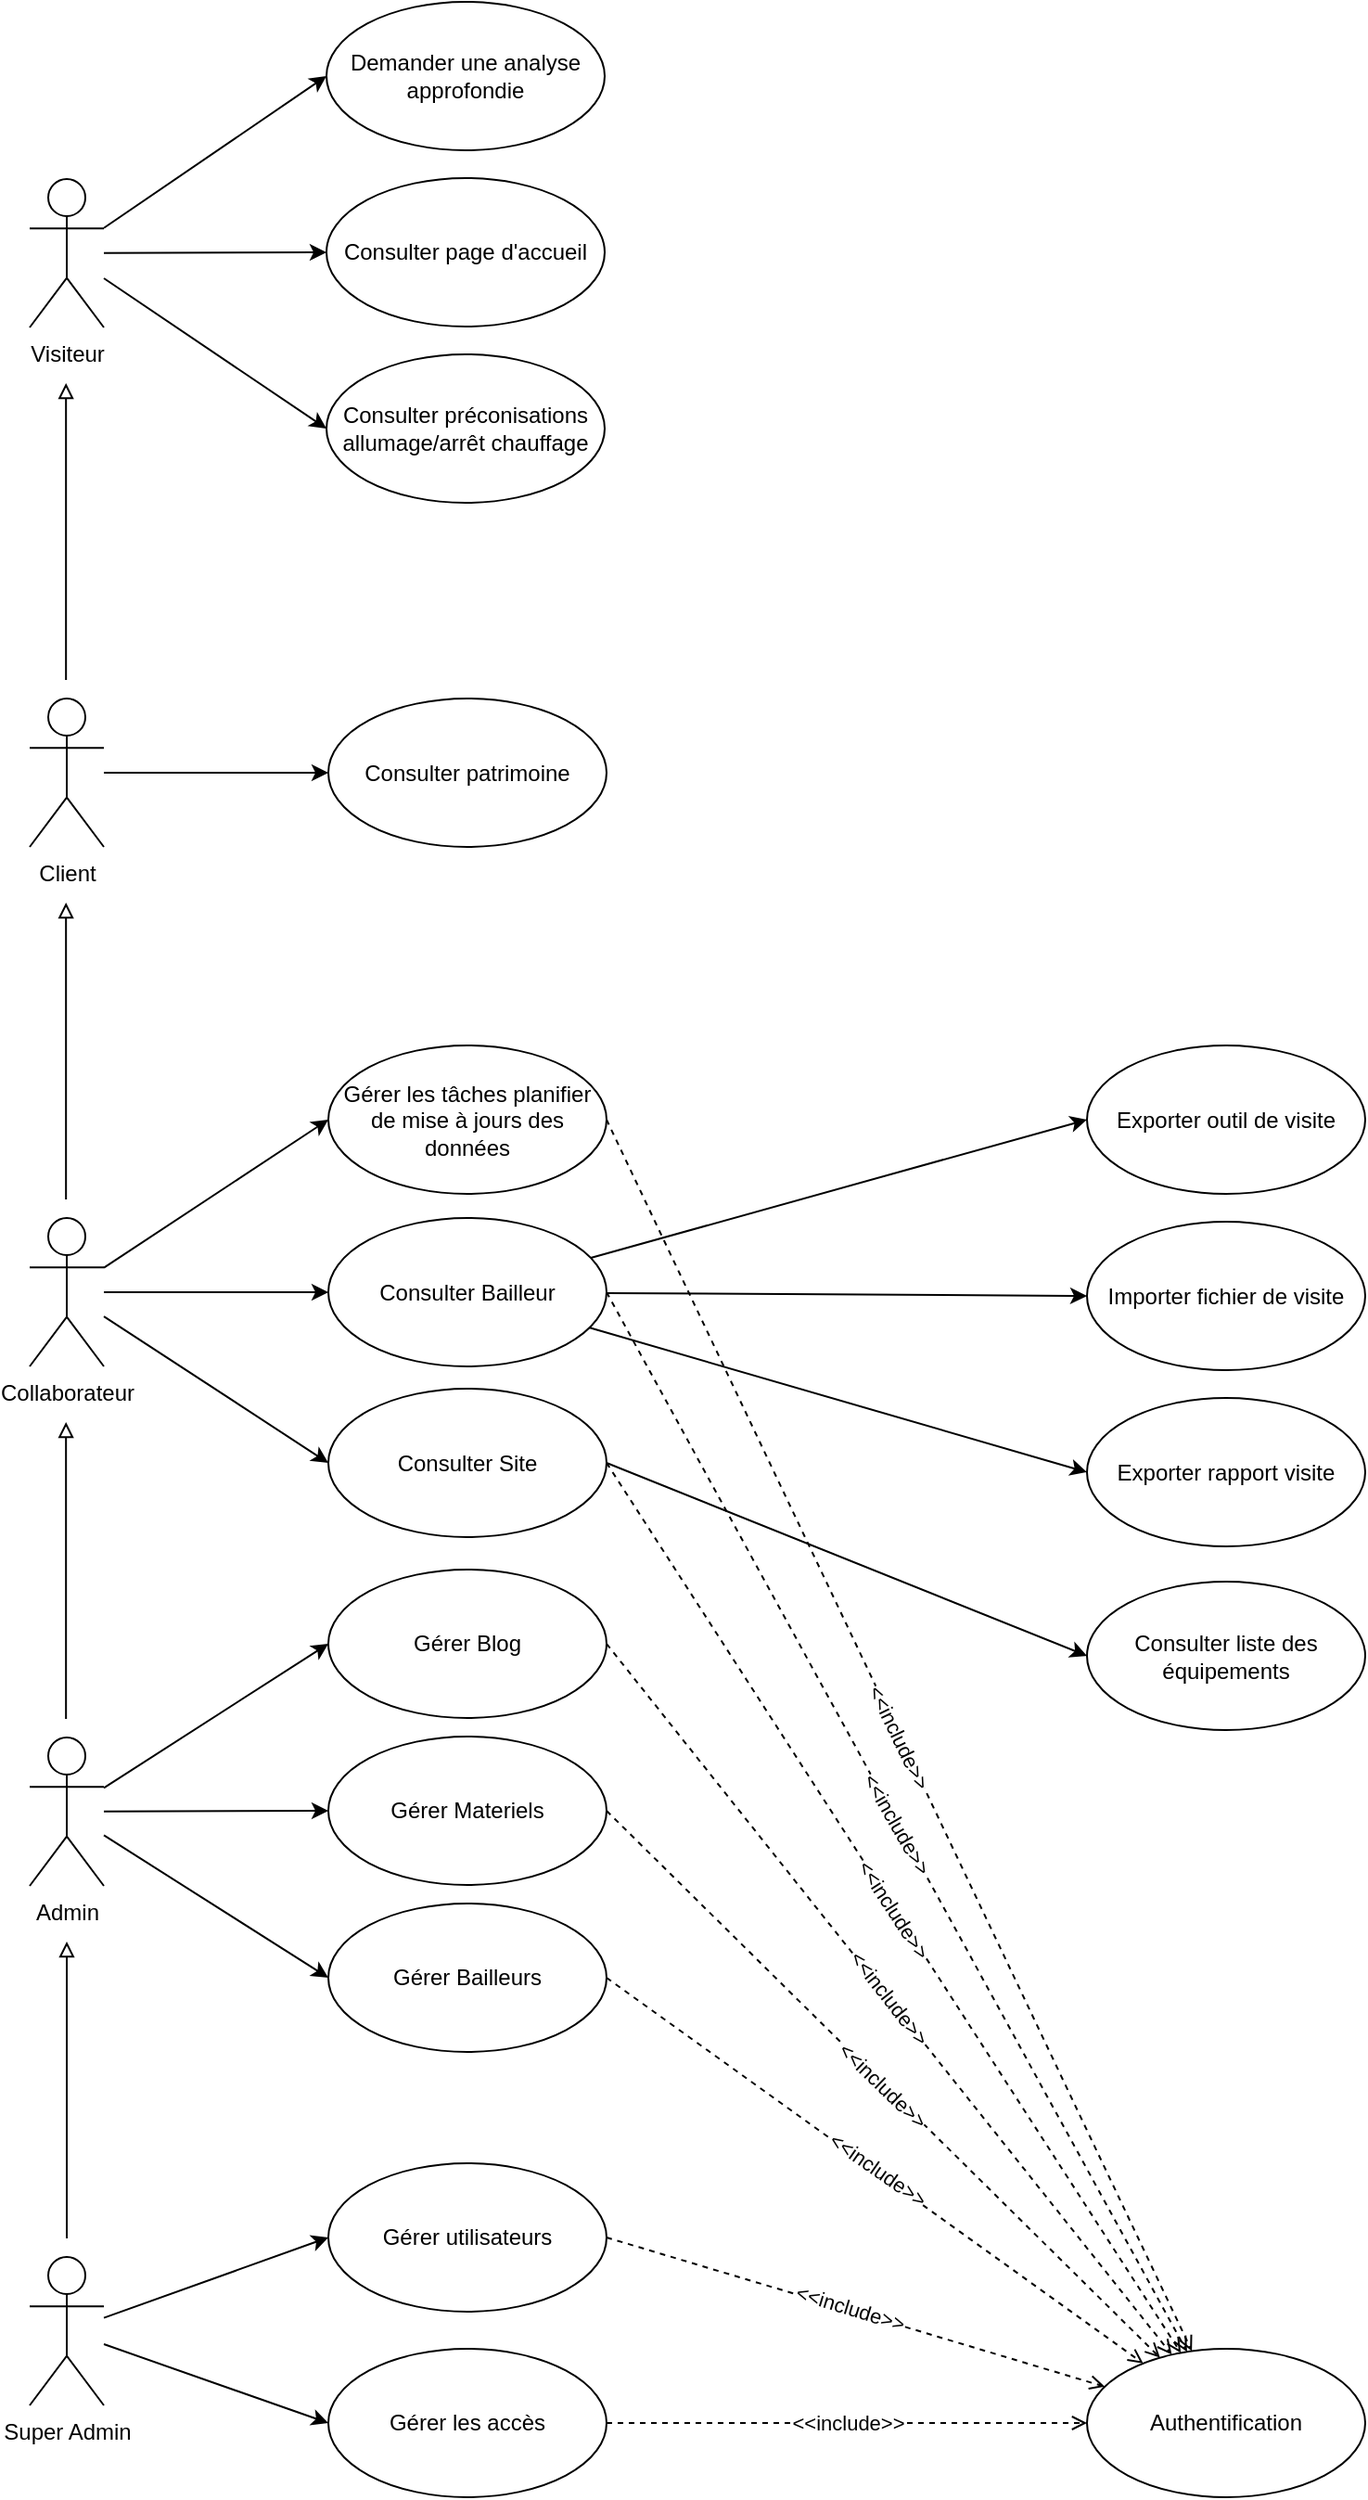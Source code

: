 <mxfile version="24.7.7">
  <diagram name="Page-1" id="UkuJcM3pljA8nV-5dZbl">
    <mxGraphModel dx="1434" dy="1953" grid="1" gridSize="10" guides="1" tooltips="1" connect="1" arrows="1" fold="1" page="1" pageScale="1" pageWidth="827" pageHeight="1169" math="0" shadow="0">
      <root>
        <mxCell id="0" />
        <mxCell id="1" parent="0" />
        <mxCell id="L1_0BYCu7gVLp57IwC8j-4" style="rounded=0;orthogonalLoop=1;jettySize=auto;html=1;entryX=0;entryY=0.5;entryDx=0;entryDy=0;" parent="1" source="bM4iR_tVpDUXSTGg7Oxy-1" target="gfJM4c03IJpgwYlzWMbe-9" edge="1">
          <mxGeometry relative="1" as="geometry" />
        </mxCell>
        <mxCell id="L1_0BYCu7gVLp57IwC8j-5" style="rounded=0;orthogonalLoop=1;jettySize=auto;html=1;entryX=0;entryY=0.5;entryDx=0;entryDy=0;" parent="1" source="bM4iR_tVpDUXSTGg7Oxy-1" target="gfJM4c03IJpgwYlzWMbe-10" edge="1">
          <mxGeometry relative="1" as="geometry" />
        </mxCell>
        <mxCell id="bM4iR_tVpDUXSTGg7Oxy-1" value="Super Admin" style="shape=umlActor;verticalLabelPosition=bottom;verticalAlign=top;html=1;aspect=fixed;" parent="1" vertex="1">
          <mxGeometry x="80" y="1015.5" width="40" height="80" as="geometry" />
        </mxCell>
        <mxCell id="L1_0BYCu7gVLp57IwC8j-12" style="rounded=0;orthogonalLoop=1;jettySize=auto;html=1;entryX=0;entryY=0.5;entryDx=0;entryDy=0;" parent="1" source="bM4iR_tVpDUXSTGg7Oxy-2" target="gfJM4c03IJpgwYlzWMbe-11" edge="1">
          <mxGeometry relative="1" as="geometry" />
        </mxCell>
        <mxCell id="L1_0BYCu7gVLp57IwC8j-13" style="rounded=0;orthogonalLoop=1;jettySize=auto;html=1;entryX=0;entryY=0.5;entryDx=0;entryDy=0;" parent="1" source="bM4iR_tVpDUXSTGg7Oxy-2" target="gfJM4c03IJpgwYlzWMbe-8" edge="1">
          <mxGeometry relative="1" as="geometry" />
        </mxCell>
        <mxCell id="L1_0BYCu7gVLp57IwC8j-14" style="rounded=0;orthogonalLoop=1;jettySize=auto;html=1;entryX=0;entryY=0.5;entryDx=0;entryDy=0;" parent="1" source="bM4iR_tVpDUXSTGg7Oxy-2" target="L1_0BYCu7gVLp57IwC8j-10" edge="1">
          <mxGeometry relative="1" as="geometry" />
        </mxCell>
        <mxCell id="bM4iR_tVpDUXSTGg7Oxy-2" value="Admin" style="shape=umlActor;verticalLabelPosition=bottom;verticalAlign=top;html=1;aspect=fixed;" parent="1" vertex="1">
          <mxGeometry x="80" y="735.5" width="40" height="80" as="geometry" />
        </mxCell>
        <mxCell id="L1_0BYCu7gVLp57IwC8j-15" style="rounded=0;orthogonalLoop=1;jettySize=auto;html=1;entryX=0;entryY=0.5;entryDx=0;entryDy=0;" parent="1" source="bM4iR_tVpDUXSTGg7Oxy-3" target="gfJM4c03IJpgwYlzWMbe-7" edge="1">
          <mxGeometry relative="1" as="geometry" />
        </mxCell>
        <mxCell id="L1_0BYCu7gVLp57IwC8j-16" style="rounded=0;orthogonalLoop=1;jettySize=auto;html=1;entryX=0;entryY=0.5;entryDx=0;entryDy=0;" parent="1" source="bM4iR_tVpDUXSTGg7Oxy-3" target="gfJM4c03IJpgwYlzWMbe-14" edge="1">
          <mxGeometry relative="1" as="geometry" />
        </mxCell>
        <mxCell id="L1_0BYCu7gVLp57IwC8j-21" style="rounded=0;orthogonalLoop=1;jettySize=auto;html=1;entryX=0;entryY=0.5;entryDx=0;entryDy=0;" parent="1" source="bM4iR_tVpDUXSTGg7Oxy-3" target="L1_0BYCu7gVLp57IwC8j-20" edge="1">
          <mxGeometry relative="1" as="geometry" />
        </mxCell>
        <mxCell id="bM4iR_tVpDUXSTGg7Oxy-3" value="Collaborateur&lt;div&gt;&lt;br&gt;&lt;/div&gt;" style="shape=umlActor;verticalLabelPosition=bottom;verticalAlign=top;html=1;aspect=fixed;" parent="1" vertex="1">
          <mxGeometry x="80" y="455.5" width="40" height="80" as="geometry" />
        </mxCell>
        <mxCell id="L1_0BYCu7gVLp57IwC8j-22" style="rounded=0;orthogonalLoop=1;jettySize=auto;html=1;entryX=0;entryY=0.5;entryDx=0;entryDy=0;" parent="1" source="bM4iR_tVpDUXSTGg7Oxy-4" target="gfJM4c03IJpgwYlzWMbe-27" edge="1">
          <mxGeometry relative="1" as="geometry" />
        </mxCell>
        <mxCell id="bM4iR_tVpDUXSTGg7Oxy-4" value="&lt;div&gt;Client&lt;/div&gt;" style="shape=umlActor;verticalLabelPosition=bottom;verticalAlign=top;html=1;aspect=fixed;" parent="1" vertex="1">
          <mxGeometry x="80" y="175.5" width="40" height="80" as="geometry" />
        </mxCell>
        <mxCell id="L1_0BYCu7gVLp57IwC8j-23" style="rounded=0;orthogonalLoop=1;jettySize=auto;html=1;entryX=0;entryY=0.5;entryDx=0;entryDy=0;" parent="1" source="bM4iR_tVpDUXSTGg7Oxy-5" target="gfJM4c03IJpgwYlzWMbe-1" edge="1">
          <mxGeometry relative="1" as="geometry" />
        </mxCell>
        <mxCell id="L1_0BYCu7gVLp57IwC8j-24" style="rounded=0;orthogonalLoop=1;jettySize=auto;html=1;entryX=0;entryY=0.5;entryDx=0;entryDy=0;" parent="1" source="bM4iR_tVpDUXSTGg7Oxy-5" target="gfJM4c03IJpgwYlzWMbe-5" edge="1">
          <mxGeometry relative="1" as="geometry" />
        </mxCell>
        <mxCell id="L1_0BYCu7gVLp57IwC8j-25" style="rounded=0;orthogonalLoop=1;jettySize=auto;html=1;entryX=0;entryY=0.5;entryDx=0;entryDy=0;" parent="1" source="bM4iR_tVpDUXSTGg7Oxy-5" target="gfJM4c03IJpgwYlzWMbe-6" edge="1">
          <mxGeometry relative="1" as="geometry" />
        </mxCell>
        <mxCell id="bM4iR_tVpDUXSTGg7Oxy-5" value="&lt;div&gt;Visiteur&lt;/div&gt;" style="shape=umlActor;verticalLabelPosition=bottom;verticalAlign=top;html=1;aspect=fixed;" parent="1" vertex="1">
          <mxGeometry x="80" y="-104.5" width="40" height="80" as="geometry" />
        </mxCell>
        <mxCell id="L1_0BYCu7gVLp57IwC8j-26" style="rounded=0;orthogonalLoop=1;jettySize=auto;html=1;entryX=0;entryY=0.5;entryDx=0;entryDy=0;" parent="1" source="gfJM4c03IJpgwYlzWMbe-7" target="gfJM4c03IJpgwYlzWMbe-12" edge="1">
          <mxGeometry relative="1" as="geometry" />
        </mxCell>
        <mxCell id="L1_0BYCu7gVLp57IwC8j-27" style="rounded=0;orthogonalLoop=1;jettySize=auto;html=1;entryX=0;entryY=0.5;entryDx=0;entryDy=0;" parent="1" source="gfJM4c03IJpgwYlzWMbe-7" target="gfJM4c03IJpgwYlzWMbe-13" edge="1">
          <mxGeometry relative="1" as="geometry" />
        </mxCell>
        <mxCell id="L1_0BYCu7gVLp57IwC8j-29" style="rounded=0;orthogonalLoop=1;jettySize=auto;html=1;entryX=0;entryY=0.5;entryDx=0;entryDy=0;exitX=1;exitY=0.5;exitDx=0;exitDy=0;" parent="1" source="gfJM4c03IJpgwYlzWMbe-14" target="gfJM4c03IJpgwYlzWMbe-16" edge="1">
          <mxGeometry relative="1" as="geometry" />
        </mxCell>
        <mxCell id="L1_0BYCu7gVLp57IwC8j-46" style="rounded=0;orthogonalLoop=1;jettySize=auto;html=1;entryX=0;entryY=0.5;entryDx=0;entryDy=0;" parent="1" source="gfJM4c03IJpgwYlzWMbe-7" target="gfJM4c03IJpgwYlzWMbe-15" edge="1">
          <mxGeometry relative="1" as="geometry" />
        </mxCell>
        <mxCell id="L1_0BYCu7gVLp57IwC8j-54" style="rounded=0;orthogonalLoop=1;jettySize=auto;html=1;dashed=1;endArrow=open;endFill=0;exitX=1;exitY=0.5;exitDx=0;exitDy=0;" parent="1" source="gfJM4c03IJpgwYlzWMbe-7" target="L1_0BYCu7gVLp57IwC8j-47" edge="1">
          <mxGeometry relative="1" as="geometry" />
        </mxCell>
        <mxCell id="L1_0BYCu7gVLp57IwC8j-62" value="&amp;lt;&amp;lt;include&amp;gt;&amp;gt;" style="edgeLabel;html=1;align=center;verticalAlign=middle;resizable=0;points=[];rotation=60;" parent="L1_0BYCu7gVLp57IwC8j-54" vertex="1" connectable="0">
          <mxGeometry relative="1" as="geometry">
            <mxPoint y="1" as="offset" />
          </mxGeometry>
        </mxCell>
        <mxCell id="gfJM4c03IJpgwYlzWMbe-7" value="Consulter Bailleur" style="ellipse;whiteSpace=wrap;html=1;" parent="1" vertex="1">
          <mxGeometry x="241" y="455.5" width="150" height="80" as="geometry" />
        </mxCell>
        <mxCell id="L1_0BYCu7gVLp57IwC8j-53" style="rounded=0;orthogonalLoop=1;jettySize=auto;html=1;dashed=1;endArrow=open;endFill=0;exitX=1;exitY=0.5;exitDx=0;exitDy=0;" parent="1" source="gfJM4c03IJpgwYlzWMbe-14" target="L1_0BYCu7gVLp57IwC8j-47" edge="1">
          <mxGeometry relative="1" as="geometry" />
        </mxCell>
        <mxCell id="L1_0BYCu7gVLp57IwC8j-61" value="&amp;lt;&amp;lt;include&amp;gt;&amp;gt;" style="edgeLabel;html=1;align=center;verticalAlign=middle;resizable=0;points=[];rotation=57;" parent="L1_0BYCu7gVLp57IwC8j-53" vertex="1" connectable="0">
          <mxGeometry relative="1" as="geometry">
            <mxPoint as="offset" />
          </mxGeometry>
        </mxCell>
        <mxCell id="gfJM4c03IJpgwYlzWMbe-14" value="Consulter Site" style="ellipse;whiteSpace=wrap;html=1;" parent="1" vertex="1">
          <mxGeometry x="241" y="547.5" width="150" height="80" as="geometry" />
        </mxCell>
        <mxCell id="gfJM4c03IJpgwYlzWMbe-27" value="Consulter patrimoine" style="ellipse;whiteSpace=wrap;html=1;" parent="1" vertex="1">
          <mxGeometry x="241" y="175.5" width="150" height="80" as="geometry" />
        </mxCell>
        <mxCell id="L1_0BYCu7gVLp57IwC8j-6" style="rounded=0;orthogonalLoop=1;jettySize=auto;html=1;endArrow=block;endFill=0;" parent="1" edge="1">
          <mxGeometry relative="1" as="geometry">
            <mxPoint x="100" y="1005.5" as="sourcePoint" />
            <mxPoint x="100" y="845.5" as="targetPoint" />
          </mxGeometry>
        </mxCell>
        <mxCell id="L1_0BYCu7gVLp57IwC8j-7" style="rounded=0;orthogonalLoop=1;jettySize=auto;html=1;endArrow=block;endFill=0;" parent="1" edge="1">
          <mxGeometry relative="1" as="geometry">
            <mxPoint x="99.58" y="725.5" as="sourcePoint" />
            <mxPoint x="99.58" y="565.5" as="targetPoint" />
          </mxGeometry>
        </mxCell>
        <mxCell id="L1_0BYCu7gVLp57IwC8j-8" style="rounded=0;orthogonalLoop=1;jettySize=auto;html=1;endArrow=block;endFill=0;" parent="1" edge="1">
          <mxGeometry relative="1" as="geometry">
            <mxPoint x="99.58" y="445.5" as="sourcePoint" />
            <mxPoint x="99.58" y="285.5" as="targetPoint" />
          </mxGeometry>
        </mxCell>
        <mxCell id="L1_0BYCu7gVLp57IwC8j-9" style="rounded=0;orthogonalLoop=1;jettySize=auto;html=1;endArrow=block;endFill=0;" parent="1" edge="1">
          <mxGeometry relative="1" as="geometry">
            <mxPoint x="99.58" y="165.5" as="sourcePoint" />
            <mxPoint x="99.58" y="5.5" as="targetPoint" />
          </mxGeometry>
        </mxCell>
        <mxCell id="L1_0BYCu7gVLp57IwC8j-50" style="rounded=0;orthogonalLoop=1;jettySize=auto;html=1;dashed=1;endArrow=open;endFill=0;exitX=1;exitY=0.5;exitDx=0;exitDy=0;" parent="1" source="L1_0BYCu7gVLp57IwC8j-10" target="L1_0BYCu7gVLp57IwC8j-47" edge="1">
          <mxGeometry relative="1" as="geometry" />
        </mxCell>
        <mxCell id="L1_0BYCu7gVLp57IwC8j-58" value="&amp;lt;&amp;lt;include&amp;gt;&amp;gt;" style="edgeLabel;html=1;align=center;verticalAlign=middle;resizable=0;points=[];rotation=35;" parent="L1_0BYCu7gVLp57IwC8j-50" vertex="1" connectable="0">
          <mxGeometry relative="1" as="geometry">
            <mxPoint x="1" y="-1" as="offset" />
          </mxGeometry>
        </mxCell>
        <mxCell id="L1_0BYCu7gVLp57IwC8j-10" value="Gérer Bailleurs" style="ellipse;whiteSpace=wrap;html=1;" parent="1" vertex="1">
          <mxGeometry x="241" y="825" width="150" height="80" as="geometry" />
        </mxCell>
        <mxCell id="L1_0BYCu7gVLp57IwC8j-51" style="rounded=0;orthogonalLoop=1;jettySize=auto;html=1;dashed=1;endArrow=open;endFill=0;exitX=1;exitY=0.5;exitDx=0;exitDy=0;" parent="1" source="gfJM4c03IJpgwYlzWMbe-8" target="L1_0BYCu7gVLp57IwC8j-47" edge="1">
          <mxGeometry relative="1" as="geometry" />
        </mxCell>
        <mxCell id="L1_0BYCu7gVLp57IwC8j-59" value="&amp;lt;&amp;lt;include&amp;gt;&amp;gt;" style="edgeLabel;html=1;align=center;verticalAlign=middle;resizable=0;points=[];rotation=44;" parent="L1_0BYCu7gVLp57IwC8j-51" vertex="1" connectable="0">
          <mxGeometry relative="1" as="geometry">
            <mxPoint as="offset" />
          </mxGeometry>
        </mxCell>
        <mxCell id="gfJM4c03IJpgwYlzWMbe-8" value="Gérer Materiels" style="ellipse;whiteSpace=wrap;html=1;" parent="1" vertex="1">
          <mxGeometry x="241" y="735" width="150" height="80" as="geometry" />
        </mxCell>
        <mxCell id="L1_0BYCu7gVLp57IwC8j-49" style="rounded=0;orthogonalLoop=1;jettySize=auto;html=1;dashed=1;endArrow=open;endFill=0;exitX=1;exitY=0.5;exitDx=0;exitDy=0;" parent="1" source="gfJM4c03IJpgwYlzWMbe-9" target="L1_0BYCu7gVLp57IwC8j-47" edge="1">
          <mxGeometry relative="1" as="geometry" />
        </mxCell>
        <mxCell id="L1_0BYCu7gVLp57IwC8j-57" value="&amp;lt;&amp;lt;include&amp;gt;&amp;gt;" style="edgeLabel;html=1;align=center;verticalAlign=middle;resizable=0;points=[];rotation=17;" parent="L1_0BYCu7gVLp57IwC8j-49" vertex="1" connectable="0">
          <mxGeometry relative="1" as="geometry">
            <mxPoint x="-3" y="-2" as="offset" />
          </mxGeometry>
        </mxCell>
        <mxCell id="gfJM4c03IJpgwYlzWMbe-9" value="Gérer utilisateurs" style="ellipse;whiteSpace=wrap;html=1;" parent="1" vertex="1">
          <mxGeometry x="241" y="965" width="150" height="80" as="geometry" />
        </mxCell>
        <mxCell id="L1_0BYCu7gVLp57IwC8j-48" style="rounded=0;orthogonalLoop=1;jettySize=auto;html=1;dashed=1;endArrow=open;endFill=0;exitX=1;exitY=0.5;exitDx=0;exitDy=0;" parent="1" source="gfJM4c03IJpgwYlzWMbe-10" target="L1_0BYCu7gVLp57IwC8j-47" edge="1">
          <mxGeometry relative="1" as="geometry" />
        </mxCell>
        <mxCell id="L1_0BYCu7gVLp57IwC8j-56" value="&amp;lt;&amp;lt;include&amp;gt;&amp;gt;" style="edgeLabel;html=1;align=center;verticalAlign=middle;resizable=0;points=[];" parent="L1_0BYCu7gVLp57IwC8j-48" vertex="1" connectable="0">
          <mxGeometry relative="1" as="geometry">
            <mxPoint as="offset" />
          </mxGeometry>
        </mxCell>
        <mxCell id="gfJM4c03IJpgwYlzWMbe-10" value="Gérer les a&lt;span style=&quot;background-color: initial;&quot;&gt;ccès&lt;/span&gt;" style="ellipse;whiteSpace=wrap;html=1;" parent="1" vertex="1">
          <mxGeometry x="241" y="1065" width="150" height="80" as="geometry" />
        </mxCell>
        <mxCell id="L1_0BYCu7gVLp57IwC8j-52" style="rounded=0;orthogonalLoop=1;jettySize=auto;html=1;dashed=1;endArrow=open;endFill=0;exitX=1;exitY=0.5;exitDx=0;exitDy=0;" parent="1" source="gfJM4c03IJpgwYlzWMbe-11" target="L1_0BYCu7gVLp57IwC8j-47" edge="1">
          <mxGeometry relative="1" as="geometry" />
        </mxCell>
        <mxCell id="L1_0BYCu7gVLp57IwC8j-60" value="&amp;lt;&amp;lt;include&amp;gt;&amp;gt;" style="edgeLabel;html=1;align=center;verticalAlign=middle;resizable=0;points=[];rotation=52;" parent="L1_0BYCu7gVLp57IwC8j-52" vertex="1" connectable="0">
          <mxGeometry relative="1" as="geometry">
            <mxPoint y="-1" as="offset" />
          </mxGeometry>
        </mxCell>
        <mxCell id="gfJM4c03IJpgwYlzWMbe-11" value="Gérer Blog" style="ellipse;whiteSpace=wrap;html=1;" parent="1" vertex="1">
          <mxGeometry x="241" y="645" width="150" height="80" as="geometry" />
        </mxCell>
        <mxCell id="L1_0BYCu7gVLp57IwC8j-2" style="edgeStyle=orthogonalEdgeStyle;rounded=0;orthogonalLoop=1;jettySize=auto;html=1;exitX=0.5;exitY=1;exitDx=0;exitDy=0;" parent="1" source="gfJM4c03IJpgwYlzWMbe-8" target="gfJM4c03IJpgwYlzWMbe-8" edge="1">
          <mxGeometry relative="1" as="geometry" />
        </mxCell>
        <mxCell id="L1_0BYCu7gVLp57IwC8j-55" style="rounded=0;orthogonalLoop=1;jettySize=auto;html=1;dashed=1;endArrow=open;endFill=0;exitX=1;exitY=0.5;exitDx=0;exitDy=0;" parent="1" source="L1_0BYCu7gVLp57IwC8j-20" target="L1_0BYCu7gVLp57IwC8j-47" edge="1">
          <mxGeometry relative="1" as="geometry" />
        </mxCell>
        <mxCell id="L1_0BYCu7gVLp57IwC8j-63" value="&amp;lt;&amp;lt;include&amp;gt;&amp;gt;" style="edgeLabel;html=1;align=center;verticalAlign=middle;resizable=0;points=[];rotation=64;" parent="L1_0BYCu7gVLp57IwC8j-55" vertex="1" connectable="0">
          <mxGeometry relative="1" as="geometry">
            <mxPoint as="offset" />
          </mxGeometry>
        </mxCell>
        <mxCell id="L1_0BYCu7gVLp57IwC8j-20" value="Gérer les tâches planifier de mise à jours des données" style="ellipse;whiteSpace=wrap;html=1;" parent="1" vertex="1">
          <mxGeometry x="241" y="362.5" width="150" height="80" as="geometry" />
        </mxCell>
        <mxCell id="gfJM4c03IJpgwYlzWMbe-15" value="Exporter rapport visite" style="ellipse;whiteSpace=wrap;html=1;container=0;" parent="1" vertex="1">
          <mxGeometry x="650" y="552.5" width="150" height="80" as="geometry" />
        </mxCell>
        <mxCell id="gfJM4c03IJpgwYlzWMbe-16" value="Consulter liste des équipements" style="ellipse;whiteSpace=wrap;html=1;container=0;" parent="1" vertex="1">
          <mxGeometry x="650" y="651.5" width="150" height="80" as="geometry" />
        </mxCell>
        <mxCell id="gfJM4c03IJpgwYlzWMbe-12" value="Exporter outil de visite" style="ellipse;whiteSpace=wrap;html=1;container=0;" parent="1" vertex="1">
          <mxGeometry x="650" y="362.5" width="150" height="80" as="geometry" />
        </mxCell>
        <mxCell id="gfJM4c03IJpgwYlzWMbe-13" value="Importer fichier de visite" style="ellipse;whiteSpace=wrap;html=1;container=0;" parent="1" vertex="1">
          <mxGeometry x="650" y="457.5" width="150" height="80" as="geometry" />
        </mxCell>
        <mxCell id="gfJM4c03IJpgwYlzWMbe-1" value="Demander une analyse approfondie" style="ellipse;whiteSpace=wrap;html=1;" parent="1" vertex="1">
          <mxGeometry x="240" y="-200" width="150" height="80" as="geometry" />
        </mxCell>
        <mxCell id="gfJM4c03IJpgwYlzWMbe-5" value="Consulter page d&#39;accueil" style="ellipse;whiteSpace=wrap;html=1;" parent="1" vertex="1">
          <mxGeometry x="240" y="-105" width="150" height="80" as="geometry" />
        </mxCell>
        <mxCell id="gfJM4c03IJpgwYlzWMbe-6" value="Consulter préconisations allumage/arrêt chauffage" style="ellipse;whiteSpace=wrap;html=1;" parent="1" vertex="1">
          <mxGeometry x="240" y="-10" width="150" height="80" as="geometry" />
        </mxCell>
        <mxCell id="L1_0BYCu7gVLp57IwC8j-47" value="Authentification" style="ellipse;whiteSpace=wrap;html=1;container=0;" parent="1" vertex="1">
          <mxGeometry x="650" y="1065" width="150" height="80" as="geometry" />
        </mxCell>
      </root>
    </mxGraphModel>
  </diagram>
</mxfile>
